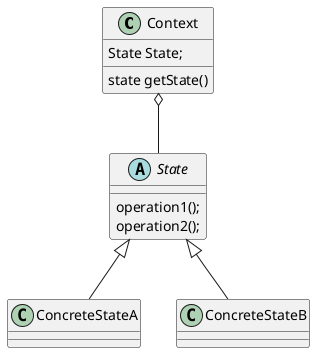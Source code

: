 @startuml

class Context{
State State;
state getState()
}

abstract class State{
operation1();
operation2();
}

class ConcreteStateA extends State{
}

class ConcreteStateB extends State{
}

Context o-- State


@enduml